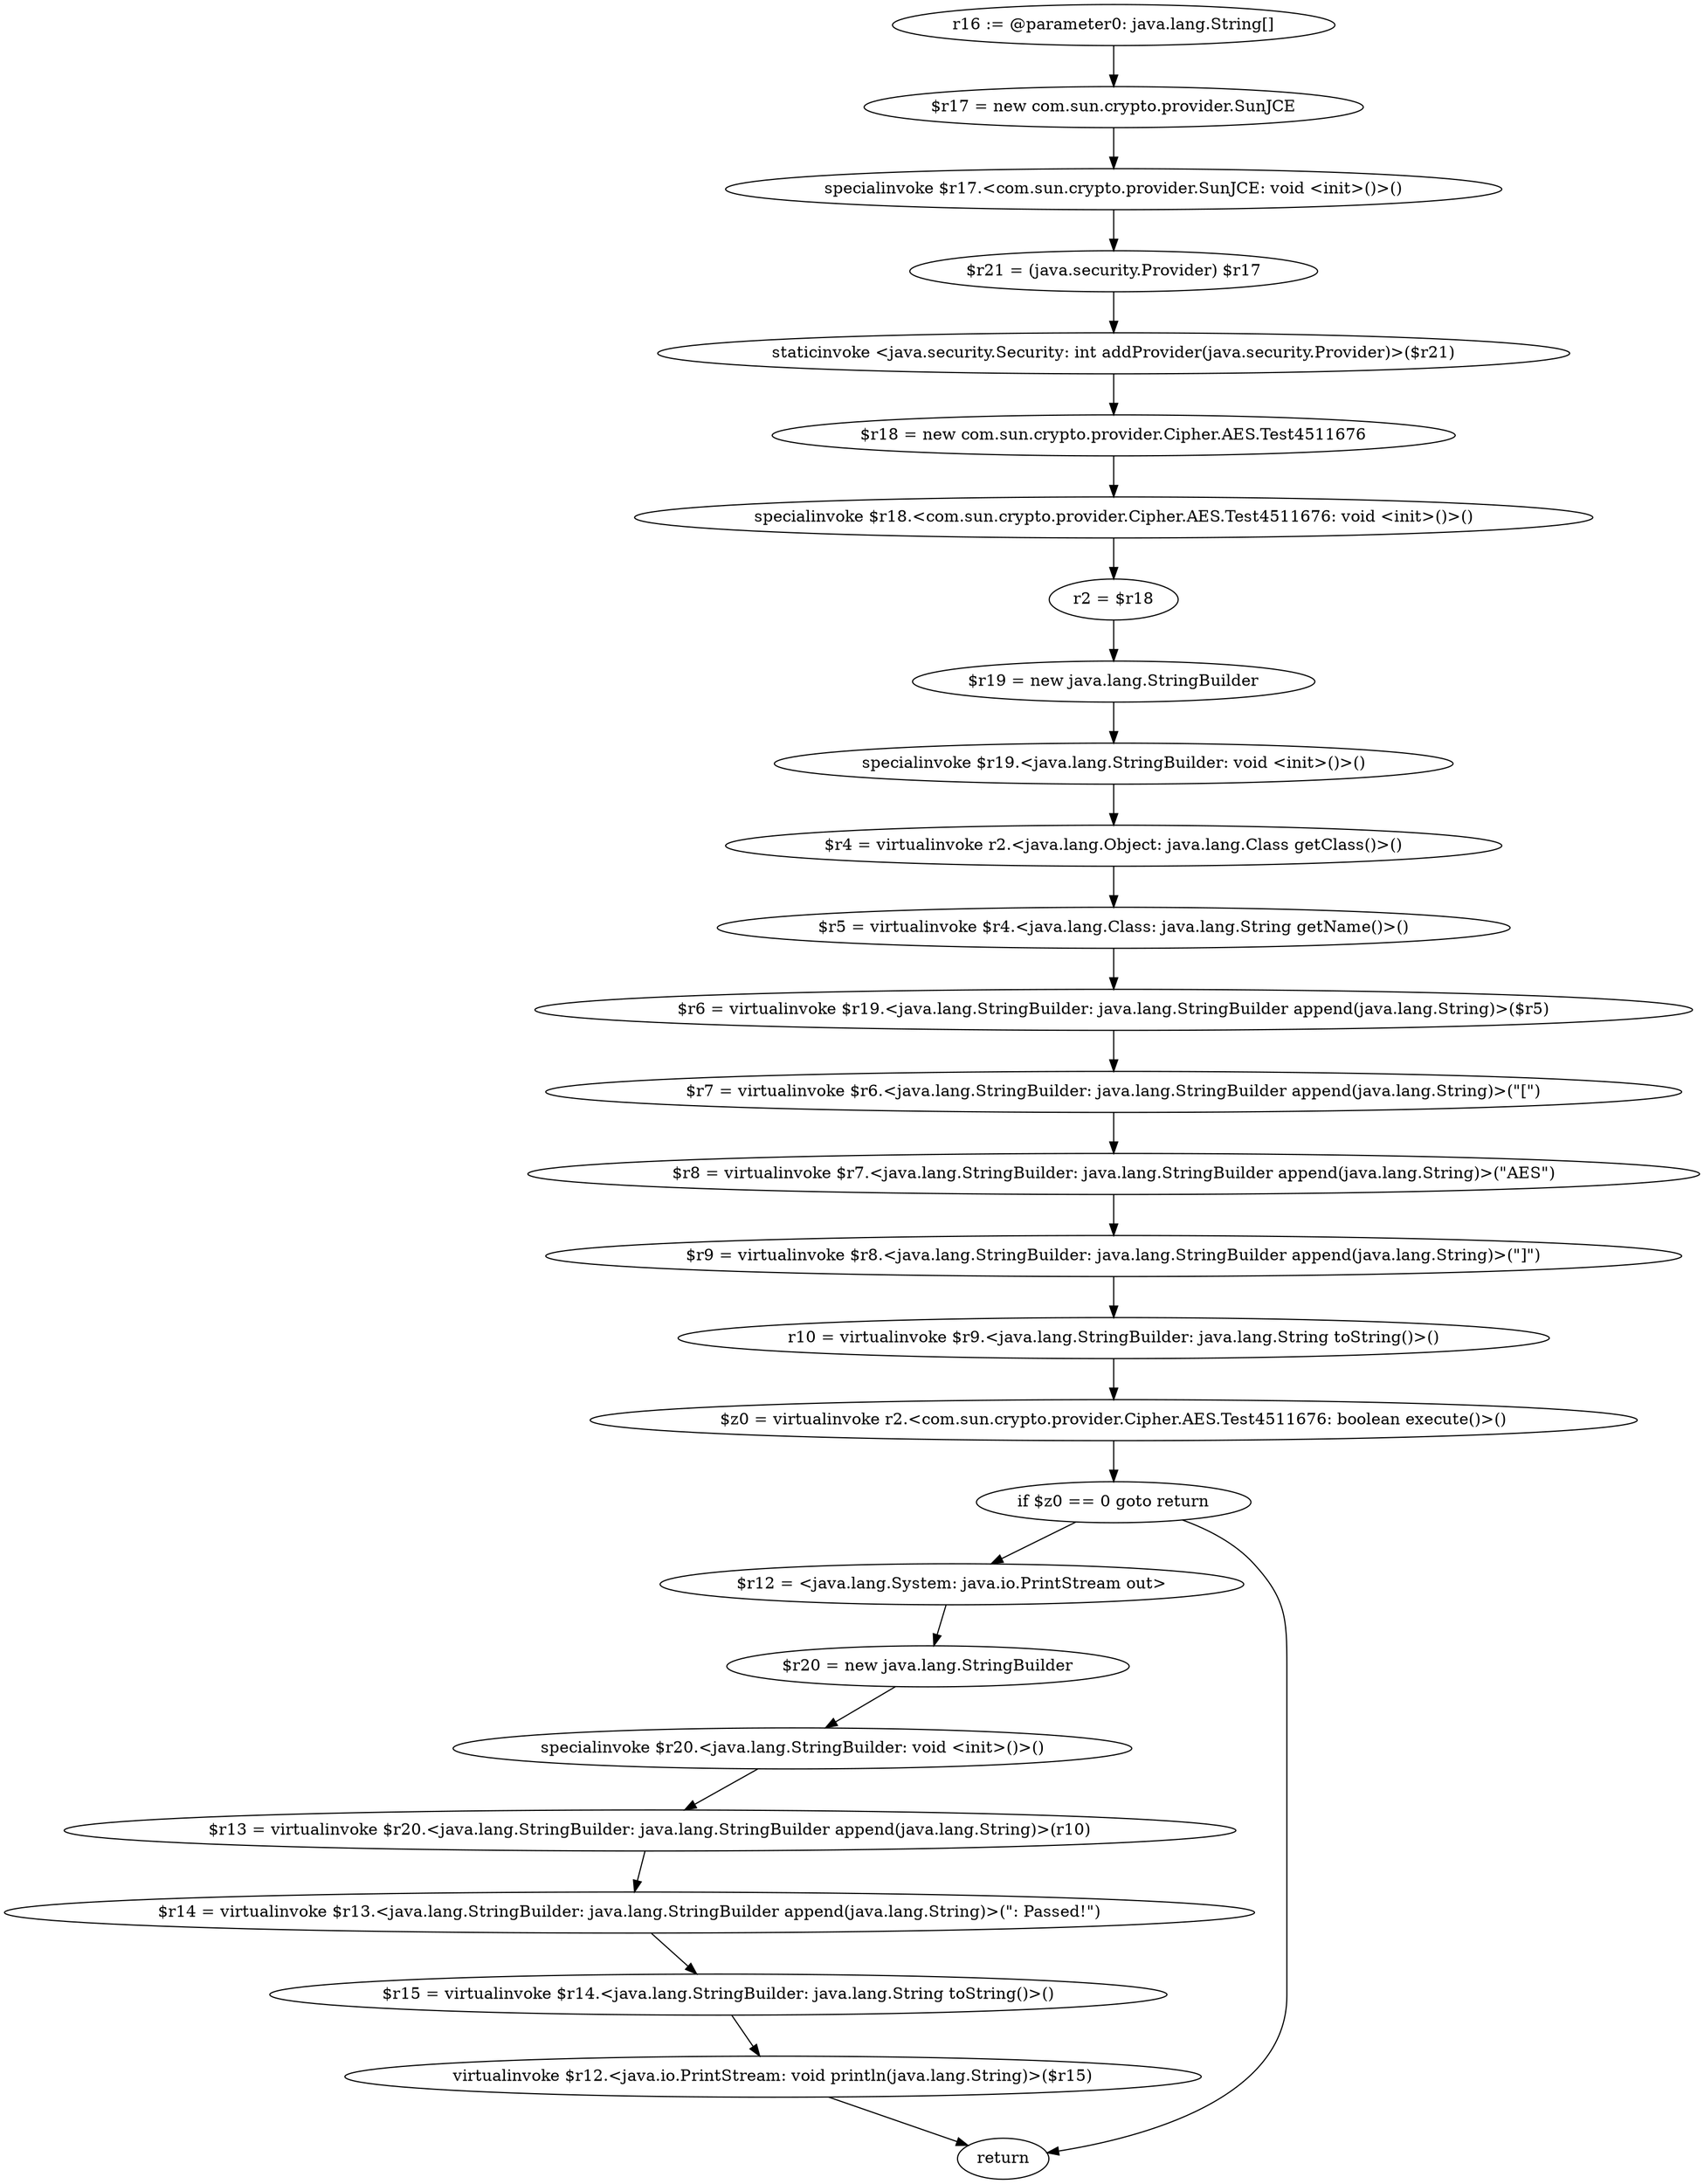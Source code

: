 digraph "unitGraph" {
    "r16 := @parameter0: java.lang.String[]"
    "$r17 = new com.sun.crypto.provider.SunJCE"
    "specialinvoke $r17.<com.sun.crypto.provider.SunJCE: void <init>()>()"
    "$r21 = (java.security.Provider) $r17"
    "staticinvoke <java.security.Security: int addProvider(java.security.Provider)>($r21)"
    "$r18 = new com.sun.crypto.provider.Cipher.AES.Test4511676"
    "specialinvoke $r18.<com.sun.crypto.provider.Cipher.AES.Test4511676: void <init>()>()"
    "r2 = $r18"
    "$r19 = new java.lang.StringBuilder"
    "specialinvoke $r19.<java.lang.StringBuilder: void <init>()>()"
    "$r4 = virtualinvoke r2.<java.lang.Object: java.lang.Class getClass()>()"
    "$r5 = virtualinvoke $r4.<java.lang.Class: java.lang.String getName()>()"
    "$r6 = virtualinvoke $r19.<java.lang.StringBuilder: java.lang.StringBuilder append(java.lang.String)>($r5)"
    "$r7 = virtualinvoke $r6.<java.lang.StringBuilder: java.lang.StringBuilder append(java.lang.String)>(\"[\")"
    "$r8 = virtualinvoke $r7.<java.lang.StringBuilder: java.lang.StringBuilder append(java.lang.String)>(\"AES\")"
    "$r9 = virtualinvoke $r8.<java.lang.StringBuilder: java.lang.StringBuilder append(java.lang.String)>(\"]\")"
    "r10 = virtualinvoke $r9.<java.lang.StringBuilder: java.lang.String toString()>()"
    "$z0 = virtualinvoke r2.<com.sun.crypto.provider.Cipher.AES.Test4511676: boolean execute()>()"
    "if $z0 == 0 goto return"
    "$r12 = <java.lang.System: java.io.PrintStream out>"
    "$r20 = new java.lang.StringBuilder"
    "specialinvoke $r20.<java.lang.StringBuilder: void <init>()>()"
    "$r13 = virtualinvoke $r20.<java.lang.StringBuilder: java.lang.StringBuilder append(java.lang.String)>(r10)"
    "$r14 = virtualinvoke $r13.<java.lang.StringBuilder: java.lang.StringBuilder append(java.lang.String)>(\": Passed!\")"
    "$r15 = virtualinvoke $r14.<java.lang.StringBuilder: java.lang.String toString()>()"
    "virtualinvoke $r12.<java.io.PrintStream: void println(java.lang.String)>($r15)"
    "return"
    "r16 := @parameter0: java.lang.String[]"->"$r17 = new com.sun.crypto.provider.SunJCE";
    "$r17 = new com.sun.crypto.provider.SunJCE"->"specialinvoke $r17.<com.sun.crypto.provider.SunJCE: void <init>()>()";
    "specialinvoke $r17.<com.sun.crypto.provider.SunJCE: void <init>()>()"->"$r21 = (java.security.Provider) $r17";
    "$r21 = (java.security.Provider) $r17"->"staticinvoke <java.security.Security: int addProvider(java.security.Provider)>($r21)";
    "staticinvoke <java.security.Security: int addProvider(java.security.Provider)>($r21)"->"$r18 = new com.sun.crypto.provider.Cipher.AES.Test4511676";
    "$r18 = new com.sun.crypto.provider.Cipher.AES.Test4511676"->"specialinvoke $r18.<com.sun.crypto.provider.Cipher.AES.Test4511676: void <init>()>()";
    "specialinvoke $r18.<com.sun.crypto.provider.Cipher.AES.Test4511676: void <init>()>()"->"r2 = $r18";
    "r2 = $r18"->"$r19 = new java.lang.StringBuilder";
    "$r19 = new java.lang.StringBuilder"->"specialinvoke $r19.<java.lang.StringBuilder: void <init>()>()";
    "specialinvoke $r19.<java.lang.StringBuilder: void <init>()>()"->"$r4 = virtualinvoke r2.<java.lang.Object: java.lang.Class getClass()>()";
    "$r4 = virtualinvoke r2.<java.lang.Object: java.lang.Class getClass()>()"->"$r5 = virtualinvoke $r4.<java.lang.Class: java.lang.String getName()>()";
    "$r5 = virtualinvoke $r4.<java.lang.Class: java.lang.String getName()>()"->"$r6 = virtualinvoke $r19.<java.lang.StringBuilder: java.lang.StringBuilder append(java.lang.String)>($r5)";
    "$r6 = virtualinvoke $r19.<java.lang.StringBuilder: java.lang.StringBuilder append(java.lang.String)>($r5)"->"$r7 = virtualinvoke $r6.<java.lang.StringBuilder: java.lang.StringBuilder append(java.lang.String)>(\"[\")";
    "$r7 = virtualinvoke $r6.<java.lang.StringBuilder: java.lang.StringBuilder append(java.lang.String)>(\"[\")"->"$r8 = virtualinvoke $r7.<java.lang.StringBuilder: java.lang.StringBuilder append(java.lang.String)>(\"AES\")";
    "$r8 = virtualinvoke $r7.<java.lang.StringBuilder: java.lang.StringBuilder append(java.lang.String)>(\"AES\")"->"$r9 = virtualinvoke $r8.<java.lang.StringBuilder: java.lang.StringBuilder append(java.lang.String)>(\"]\")";
    "$r9 = virtualinvoke $r8.<java.lang.StringBuilder: java.lang.StringBuilder append(java.lang.String)>(\"]\")"->"r10 = virtualinvoke $r9.<java.lang.StringBuilder: java.lang.String toString()>()";
    "r10 = virtualinvoke $r9.<java.lang.StringBuilder: java.lang.String toString()>()"->"$z0 = virtualinvoke r2.<com.sun.crypto.provider.Cipher.AES.Test4511676: boolean execute()>()";
    "$z0 = virtualinvoke r2.<com.sun.crypto.provider.Cipher.AES.Test4511676: boolean execute()>()"->"if $z0 == 0 goto return";
    "if $z0 == 0 goto return"->"$r12 = <java.lang.System: java.io.PrintStream out>";
    "if $z0 == 0 goto return"->"return";
    "$r12 = <java.lang.System: java.io.PrintStream out>"->"$r20 = new java.lang.StringBuilder";
    "$r20 = new java.lang.StringBuilder"->"specialinvoke $r20.<java.lang.StringBuilder: void <init>()>()";
    "specialinvoke $r20.<java.lang.StringBuilder: void <init>()>()"->"$r13 = virtualinvoke $r20.<java.lang.StringBuilder: java.lang.StringBuilder append(java.lang.String)>(r10)";
    "$r13 = virtualinvoke $r20.<java.lang.StringBuilder: java.lang.StringBuilder append(java.lang.String)>(r10)"->"$r14 = virtualinvoke $r13.<java.lang.StringBuilder: java.lang.StringBuilder append(java.lang.String)>(\": Passed!\")";
    "$r14 = virtualinvoke $r13.<java.lang.StringBuilder: java.lang.StringBuilder append(java.lang.String)>(\": Passed!\")"->"$r15 = virtualinvoke $r14.<java.lang.StringBuilder: java.lang.String toString()>()";
    "$r15 = virtualinvoke $r14.<java.lang.StringBuilder: java.lang.String toString()>()"->"virtualinvoke $r12.<java.io.PrintStream: void println(java.lang.String)>($r15)";
    "virtualinvoke $r12.<java.io.PrintStream: void println(java.lang.String)>($r15)"->"return";
}

